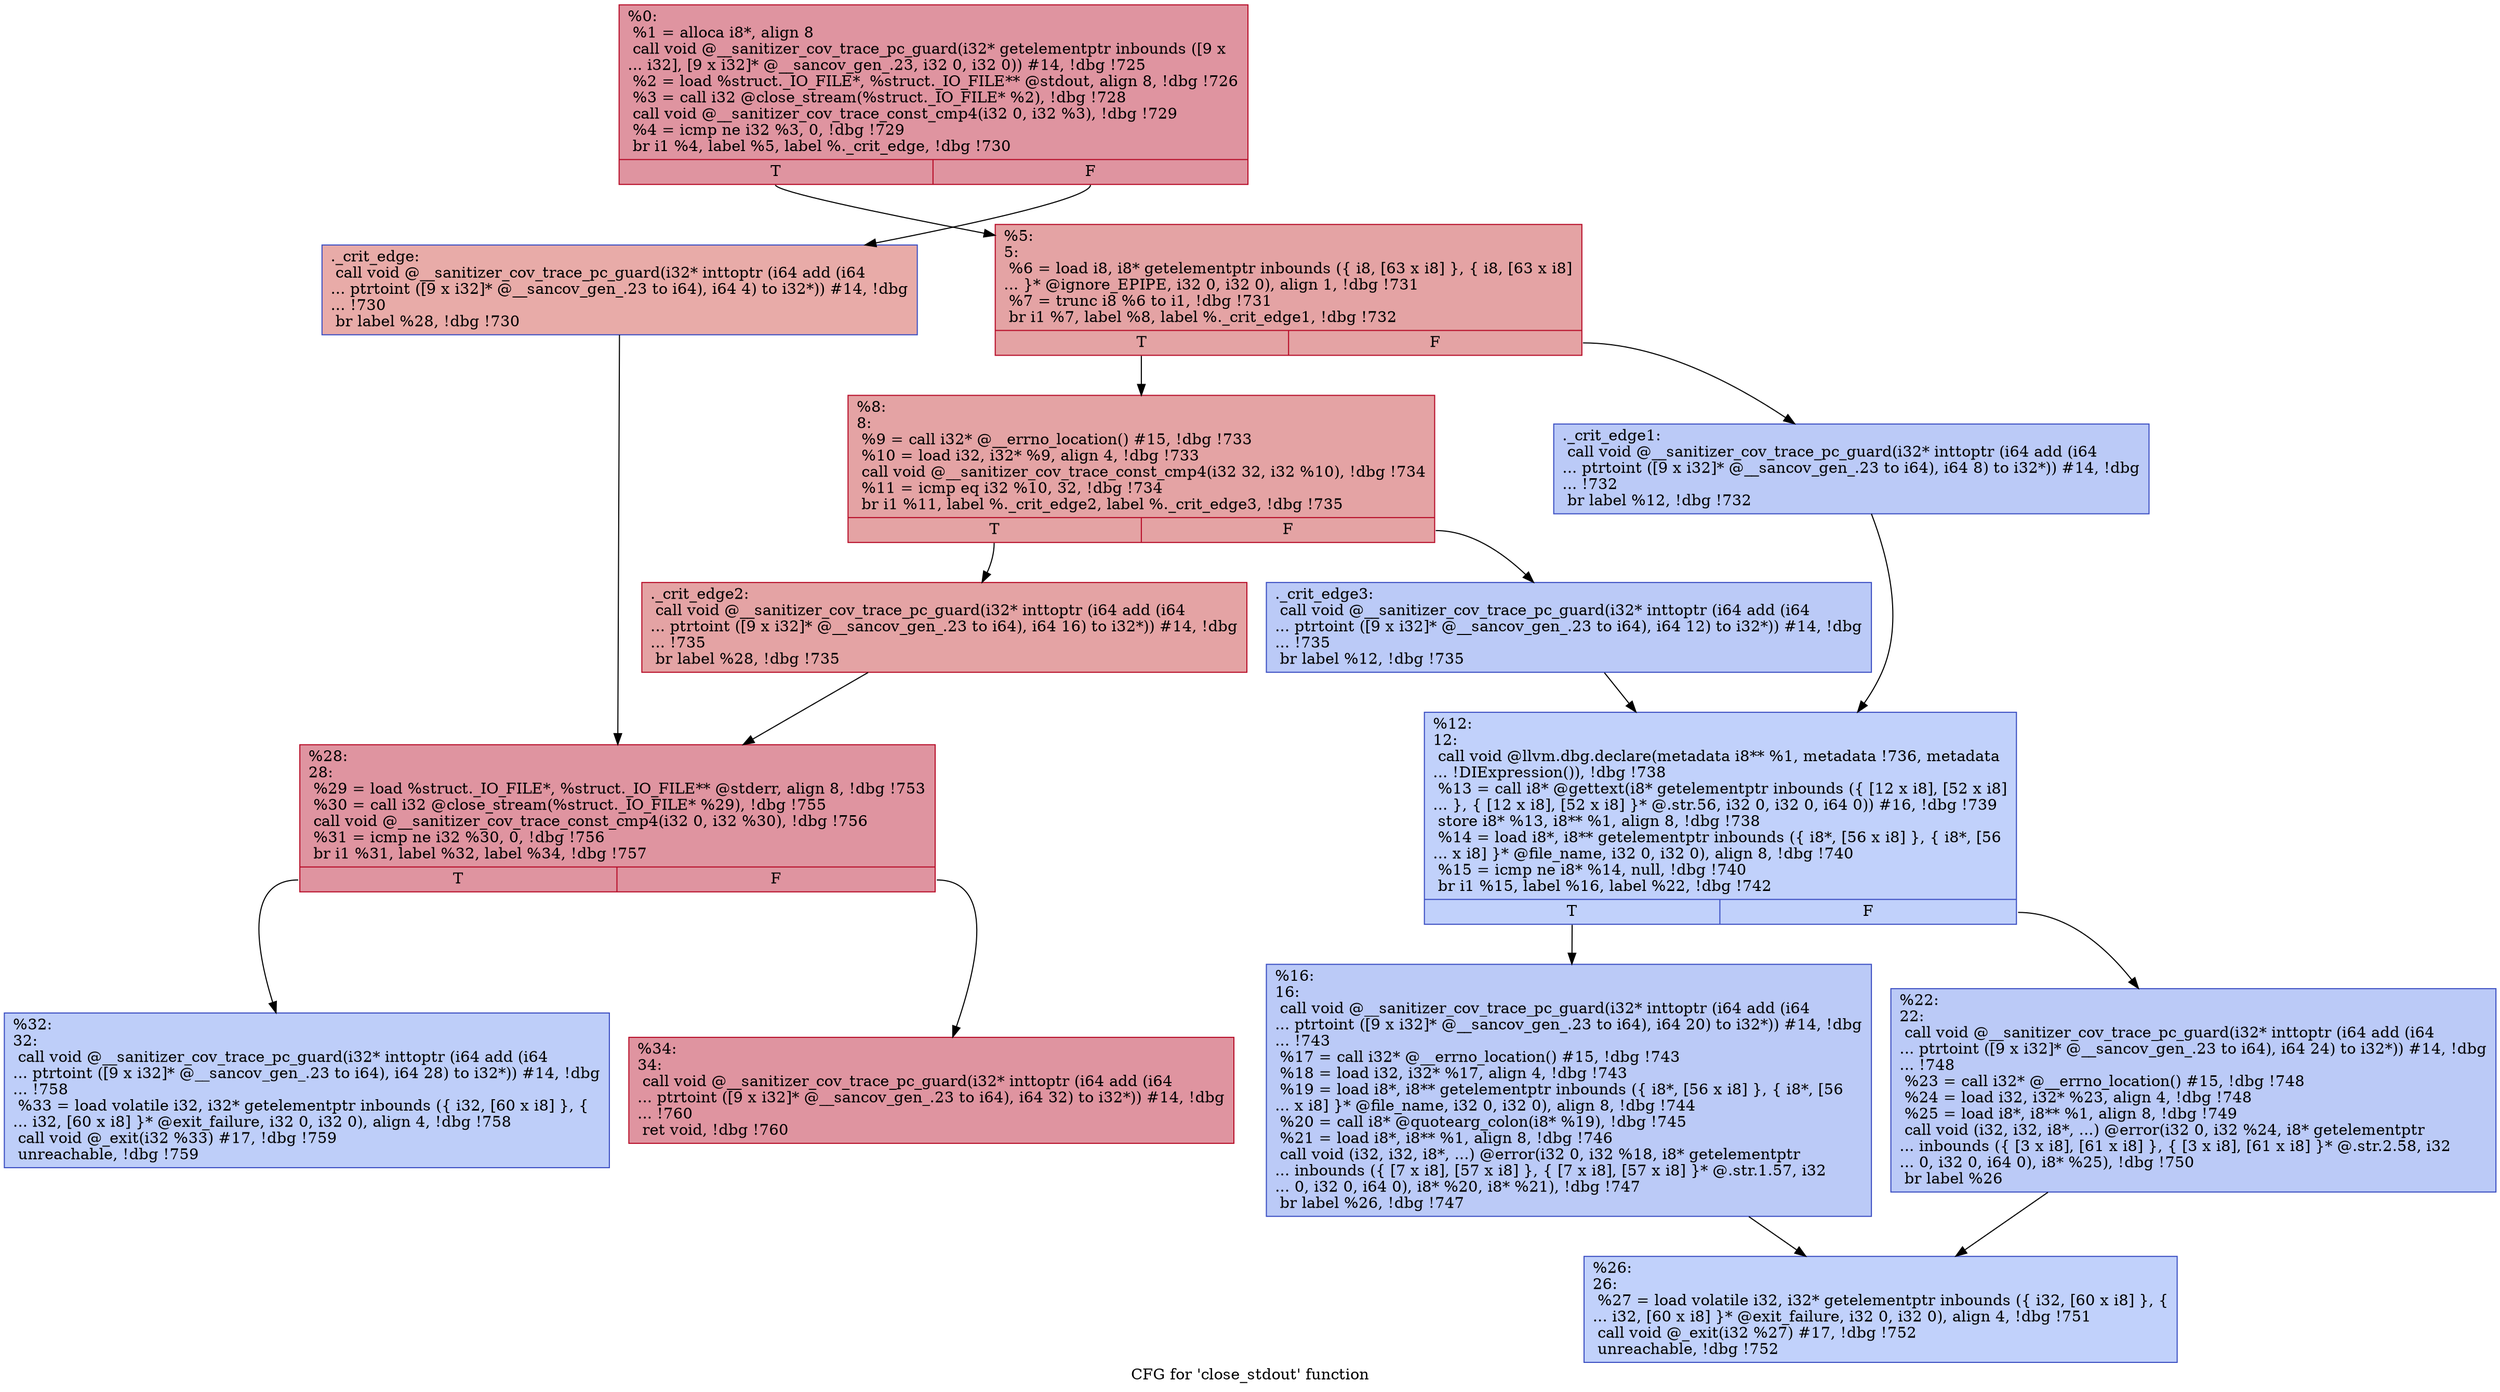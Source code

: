 digraph "CFG for 'close_stdout' function" {
	label="CFG for 'close_stdout' function";

	Node0x555ee4f961b0 [shape=record,color="#b70d28ff", style=filled, fillcolor="#b70d2870",label="{%0:\l  %1 = alloca i8*, align 8\l  call void @__sanitizer_cov_trace_pc_guard(i32* getelementptr inbounds ([9 x\l... i32], [9 x i32]* @__sancov_gen_.23, i32 0, i32 0)) #14, !dbg !725\l  %2 = load %struct._IO_FILE*, %struct._IO_FILE** @stdout, align 8, !dbg !726\l  %3 = call i32 @close_stream(%struct._IO_FILE* %2), !dbg !728\l  call void @__sanitizer_cov_trace_const_cmp4(i32 0, i32 %3), !dbg !729\l  %4 = icmp ne i32 %3, 0, !dbg !729\l  br i1 %4, label %5, label %._crit_edge, !dbg !730\l|{<s0>T|<s1>F}}"];
	Node0x555ee4f961b0:s0 -> Node0x555ee4f962d0;
	Node0x555ee4f961b0:s1 -> Node0x555ee4f96280;
	Node0x555ee4f96280 [shape=record,color="#3d50c3ff", style=filled, fillcolor="#cc403a70",label="{._crit_edge:                                      \l  call void @__sanitizer_cov_trace_pc_guard(i32* inttoptr (i64 add (i64\l... ptrtoint ([9 x i32]* @__sancov_gen_.23 to i64), i64 4) to i32*)) #14, !dbg\l... !730\l  br label %28, !dbg !730\l}"];
	Node0x555ee4f96280 -> Node0x555ee4f965a0;
	Node0x555ee4f962d0 [shape=record,color="#b70d28ff", style=filled, fillcolor="#c32e3170",label="{%5:\l5:                                                \l  %6 = load i8, i8* getelementptr inbounds (\{ i8, [63 x i8] \}, \{ i8, [63 x i8]\l... \}* @ignore_EPIPE, i32 0, i32 0), align 1, !dbg !731\l  %7 = trunc i8 %6 to i1, !dbg !731\l  br i1 %7, label %8, label %._crit_edge1, !dbg !732\l|{<s0>T|<s1>F}}"];
	Node0x555ee4f962d0:s0 -> Node0x555ee4f96370;
	Node0x555ee4f962d0:s1 -> Node0x555ee4f96320;
	Node0x555ee4f96320 [shape=record,color="#3d50c3ff", style=filled, fillcolor="#6687ed70",label="{._crit_edge1:                                     \l  call void @__sanitizer_cov_trace_pc_guard(i32* inttoptr (i64 add (i64\l... ptrtoint ([9 x i32]* @__sancov_gen_.23 to i64), i64 8) to i32*)) #14, !dbg\l... !732\l  br label %12, !dbg !732\l}"];
	Node0x555ee4f96320 -> Node0x555ee4f96460;
	Node0x555ee4f96370 [shape=record,color="#b70d28ff", style=filled, fillcolor="#c32e3170",label="{%8:\l8:                                                \l  %9 = call i32* @__errno_location() #15, !dbg !733\l  %10 = load i32, i32* %9, align 4, !dbg !733\l  call void @__sanitizer_cov_trace_const_cmp4(i32 32, i32 %10), !dbg !734\l  %11 = icmp eq i32 %10, 32, !dbg !734\l  br i1 %11, label %._crit_edge2, label %._crit_edge3, !dbg !735\l|{<s0>T|<s1>F}}"];
	Node0x555ee4f96370:s0 -> Node0x555ee4f96410;
	Node0x555ee4f96370:s1 -> Node0x555ee4f963c0;
	Node0x555ee4f963c0 [shape=record,color="#3d50c3ff", style=filled, fillcolor="#6687ed70",label="{._crit_edge3:                                     \l  call void @__sanitizer_cov_trace_pc_guard(i32* inttoptr (i64 add (i64\l... ptrtoint ([9 x i32]* @__sancov_gen_.23 to i64), i64 12) to i32*)) #14, !dbg\l... !735\l  br label %12, !dbg !735\l}"];
	Node0x555ee4f963c0 -> Node0x555ee4f96460;
	Node0x555ee4f96410 [shape=record,color="#b70d28ff", style=filled, fillcolor="#c32e3170",label="{._crit_edge2:                                     \l  call void @__sanitizer_cov_trace_pc_guard(i32* inttoptr (i64 add (i64\l... ptrtoint ([9 x i32]* @__sancov_gen_.23 to i64), i64 16) to i32*)) #14, !dbg\l... !735\l  br label %28, !dbg !735\l}"];
	Node0x555ee4f96410 -> Node0x555ee4f965a0;
	Node0x555ee4f96460 [shape=record,color="#3d50c3ff", style=filled, fillcolor="#7396f570",label="{%12:\l12:                                               \l  call void @llvm.dbg.declare(metadata i8** %1, metadata !736, metadata\l... !DIExpression()), !dbg !738\l  %13 = call i8* @gettext(i8* getelementptr inbounds (\{ [12 x i8], [52 x i8]\l... \}, \{ [12 x i8], [52 x i8] \}* @.str.56, i32 0, i32 0, i64 0)) #16, !dbg !739\l  store i8* %13, i8** %1, align 8, !dbg !738\l  %14 = load i8*, i8** getelementptr inbounds (\{ i8*, [56 x i8] \}, \{ i8*, [56\l... x i8] \}* @file_name, i32 0, i32 0), align 8, !dbg !740\l  %15 = icmp ne i8* %14, null, !dbg !740\l  br i1 %15, label %16, label %22, !dbg !742\l|{<s0>T|<s1>F}}"];
	Node0x555ee4f96460:s0 -> Node0x555ee4f964b0;
	Node0x555ee4f96460:s1 -> Node0x555ee4f96500;
	Node0x555ee4f964b0 [shape=record,color="#3d50c3ff", style=filled, fillcolor="#6687ed70",label="{%16:\l16:                                               \l  call void @__sanitizer_cov_trace_pc_guard(i32* inttoptr (i64 add (i64\l... ptrtoint ([9 x i32]* @__sancov_gen_.23 to i64), i64 20) to i32*)) #14, !dbg\l... !743\l  %17 = call i32* @__errno_location() #15, !dbg !743\l  %18 = load i32, i32* %17, align 4, !dbg !743\l  %19 = load i8*, i8** getelementptr inbounds (\{ i8*, [56 x i8] \}, \{ i8*, [56\l... x i8] \}* @file_name, i32 0, i32 0), align 8, !dbg !744\l  %20 = call i8* @quotearg_colon(i8* %19), !dbg !745\l  %21 = load i8*, i8** %1, align 8, !dbg !746\l  call void (i32, i32, i8*, ...) @error(i32 0, i32 %18, i8* getelementptr\l... inbounds (\{ [7 x i8], [57 x i8] \}, \{ [7 x i8], [57 x i8] \}* @.str.1.57, i32\l... 0, i32 0, i64 0), i8* %20, i8* %21), !dbg !747\l  br label %26, !dbg !747\l}"];
	Node0x555ee4f964b0 -> Node0x555ee4f96550;
	Node0x555ee4f96500 [shape=record,color="#3d50c3ff", style=filled, fillcolor="#6687ed70",label="{%22:\l22:                                               \l  call void @__sanitizer_cov_trace_pc_guard(i32* inttoptr (i64 add (i64\l... ptrtoint ([9 x i32]* @__sancov_gen_.23 to i64), i64 24) to i32*)) #14, !dbg\l... !748\l  %23 = call i32* @__errno_location() #15, !dbg !748\l  %24 = load i32, i32* %23, align 4, !dbg !748\l  %25 = load i8*, i8** %1, align 8, !dbg !749\l  call void (i32, i32, i8*, ...) @error(i32 0, i32 %24, i8* getelementptr\l... inbounds (\{ [3 x i8], [61 x i8] \}, \{ [3 x i8], [61 x i8] \}* @.str.2.58, i32\l... 0, i32 0, i64 0), i8* %25), !dbg !750\l  br label %26\l}"];
	Node0x555ee4f96500 -> Node0x555ee4f96550;
	Node0x555ee4f96550 [shape=record,color="#3d50c3ff", style=filled, fillcolor="#7396f570",label="{%26:\l26:                                               \l  %27 = load volatile i32, i32* getelementptr inbounds (\{ i32, [60 x i8] \}, \{\l... i32, [60 x i8] \}* @exit_failure, i32 0, i32 0), align 4, !dbg !751\l  call void @_exit(i32 %27) #17, !dbg !752\l  unreachable, !dbg !752\l}"];
	Node0x555ee4f965a0 [shape=record,color="#b70d28ff", style=filled, fillcolor="#b70d2870",label="{%28:\l28:                                               \l  %29 = load %struct._IO_FILE*, %struct._IO_FILE** @stderr, align 8, !dbg !753\l  %30 = call i32 @close_stream(%struct._IO_FILE* %29), !dbg !755\l  call void @__sanitizer_cov_trace_const_cmp4(i32 0, i32 %30), !dbg !756\l  %31 = icmp ne i32 %30, 0, !dbg !756\l  br i1 %31, label %32, label %34, !dbg !757\l|{<s0>T|<s1>F}}"];
	Node0x555ee4f965a0:s0 -> Node0x555ee4f965f0;
	Node0x555ee4f965a0:s1 -> Node0x555ee4f96640;
	Node0x555ee4f965f0 [shape=record,color="#3d50c3ff", style=filled, fillcolor="#6c8ff170",label="{%32:\l32:                                               \l  call void @__sanitizer_cov_trace_pc_guard(i32* inttoptr (i64 add (i64\l... ptrtoint ([9 x i32]* @__sancov_gen_.23 to i64), i64 28) to i32*)) #14, !dbg\l... !758\l  %33 = load volatile i32, i32* getelementptr inbounds (\{ i32, [60 x i8] \}, \{\l... i32, [60 x i8] \}* @exit_failure, i32 0, i32 0), align 4, !dbg !758\l  call void @_exit(i32 %33) #17, !dbg !759\l  unreachable, !dbg !759\l}"];
	Node0x555ee4f96640 [shape=record,color="#b70d28ff", style=filled, fillcolor="#b70d2870",label="{%34:\l34:                                               \l  call void @__sanitizer_cov_trace_pc_guard(i32* inttoptr (i64 add (i64\l... ptrtoint ([9 x i32]* @__sancov_gen_.23 to i64), i64 32) to i32*)) #14, !dbg\l... !760\l  ret void, !dbg !760\l}"];
}
